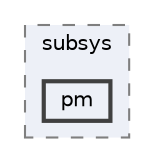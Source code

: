 digraph "build/zephyr/CMakeFiles/zephyr.dir/subsys/pm"
{
 // LATEX_PDF_SIZE
  bgcolor="transparent";
  edge [fontname=Helvetica,fontsize=10,labelfontname=Helvetica,labelfontsize=10];
  node [fontname=Helvetica,fontsize=10,shape=box,height=0.2,width=0.4];
  compound=true
  subgraph clusterdir_e812440393ac7bb804e1a25bff2a7c7a {
    graph [ bgcolor="#edf0f7", pencolor="grey50", label="subsys", fontname=Helvetica,fontsize=10 style="filled,dashed", URL="dir_e812440393ac7bb804e1a25bff2a7c7a.html",tooltip=""]
  dir_0ff3d5bae6ab0b29ad4d8cb128720fc4 [label="pm", fillcolor="#edf0f7", color="grey25", style="filled,bold", URL="dir_0ff3d5bae6ab0b29ad4d8cb128720fc4.html",tooltip=""];
  }
}
